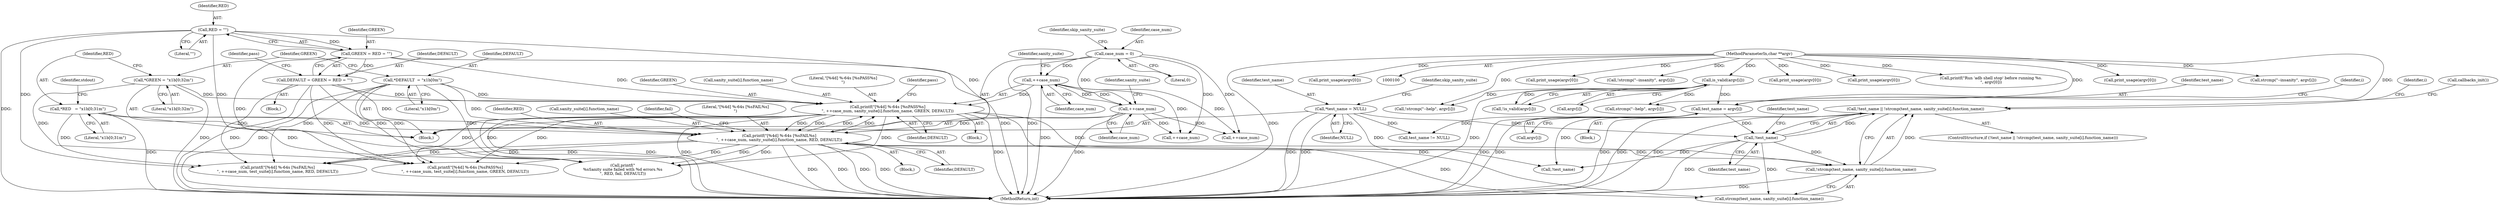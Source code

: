 digraph "0_Android_37c88107679d36c419572732b4af6e18bb2f7dce_5@API" {
"1000356" [label="(Call,!test_name || !strcmp(test_name, sanity_suite[i].function_name))"];
"1000357" [label="(Call,!test_name)"];
"1000179" [label="(Call,test_name = argv[i])"];
"1000151" [label="(Call,is_valid(argv[i]))"];
"1000102" [label="(MethodParameterIn,char **argv)"];
"1000105" [label="(Call,*test_name = NULL)"];
"1000359" [label="(Call,!strcmp(test_name, sanity_suite[i].function_name))"];
"1000372" [label="(Call,printf(\"[%4d] %-64s [%sPASS%s]\n\", ++case_num, sanity_suite[i].function_name, GREEN, DEFAULT))"];
"1000374" [label="(Call,++case_num)"];
"1000337" [label="(Call,case_num = 0)"];
"1000389" [label="(Call,++case_num)"];
"1000387" [label="(Call,printf(\"[%4d] %-64s [%sFAIL%s]\n\", ++case_num, sanity_suite[i].function_name, RED, DEFAULT))"];
"1000312" [label="(Call,*RED   = \"\x1b[0;31m\")"];
"1000325" [label="(Call,RED = \"\")"];
"1000304" [label="(Call,*DEFAULT  = \"\x1b[0m\")"];
"1000321" [label="(Call,DEFAULT = GREEN = RED = \"\")"];
"1000323" [label="(Call,GREEN = RED = \"\")"];
"1000308" [label="(Call,*GREEN = \"\x1b[0;32m\")"];
"1000396" [label="(Identifier,RED)"];
"1000381" [label="(Identifier,GREEN)"];
"1000180" [label="(Identifier,test_name)"];
"1000105" [label="(Call,*test_name = NULL)"];
"1000314" [label="(Literal,\"\x1b[0;31m\")"];
"1000330" [label="(Identifier,pass)"];
"1000103" [label="(Block,)"];
"1000386" [label="(Block,)"];
"1000150" [label="(Call,!is_valid(argv[i]))"];
"1000106" [label="(Identifier,test_name)"];
"1000378" [label="(Identifier,sanity_suite)"];
"1000342" [label="(Identifier,skip_sanity_suite)"];
"1000427" [label="(Call,!test_name)"];
"1000368" [label="(Call,callbacks_init())"];
"1000393" [label="(Identifier,sanity_suite)"];
"1000166" [label="(Call,test_name != NULL)"];
"1000181" [label="(Call,argv[i])"];
"1000121" [label="(Identifier,i)"];
"1000391" [label="(Call,sanity_suite[i].function_name)"];
"1000320" [label="(Block,)"];
"1000375" [label="(Identifier,case_num)"];
"1000325" [label="(Call,RED = \"\")"];
"1000312" [label="(Call,*RED   = \"\x1b[0;31m\")"];
"1000376" [label="(Call,sanity_suite[i].function_name)"];
"1000305" [label="(Identifier,DEFAULT)"];
"1000152" [label="(Call,argv[i])"];
"1000324" [label="(Identifier,GREEN)"];
"1000158" [label="(Call,print_usage(argv[0]))"];
"1000463" [label="(Call,++case_num)"];
"1000337" [label="(Call,case_num = 0)"];
"1000327" [label="(Literal,\"\")"];
"1000373" [label="(Literal,\"[%4d] %-64s [%sPASS%s]\n\")"];
"1000138" [label="(Call,!strcmp(\"--insanity\", argv[i]))"];
"1000323" [label="(Call,GREEN = RED = \"\")"];
"1000353" [label="(Identifier,i)"];
"1000110" [label="(Identifier,skip_sanity_suite)"];
"1000504" [label="(MethodReturn,int)"];
"1000387" [label="(Call,printf(\"[%4d] %-64s [%sFAIL%s]\n\", ++case_num, sanity_suite[i].function_name, RED, DEFAULT))"];
"1000374" [label="(Call,++case_num)"];
"1000308" [label="(Call,*GREEN = \"\x1b[0;32m\")"];
"1000151" [label="(Call,is_valid(argv[i]))"];
"1000206" [label="(Call,print_usage(argv[0]))"];
"1000254" [label="(Call,print_usage(argv[0]))"];
"1000397" [label="(Identifier,DEFAULT)"];
"1000357" [label="(Call,!test_name)"];
"1000356" [label="(Call,!test_name || !strcmp(test_name, sanity_suite[i].function_name))"];
"1000310" [label="(Literal,\"\x1b[0;32m\")"];
"1000382" [label="(Identifier,DEFAULT)"];
"1000107" [label="(Identifier,NULL)"];
"1000309" [label="(Identifier,GREEN)"];
"1000339" [label="(Literal,0)"];
"1000371" [label="(Block,)"];
"1000122" [label="(Block,)"];
"1000187" [label="(Call,printf(\"Run 'adb shell stop' before running %s.\n\", argv[0]))"];
"1000326" [label="(Identifier,RED)"];
"1000102" [label="(MethodParameterIn,char **argv)"];
"1000304" [label="(Call,*DEFAULT  = \"\x1b[0m\")"];
"1000360" [label="(Call,strcmp(test_name, sanity_suite[i].function_name))"];
"1000390" [label="(Identifier,case_num)"];
"1000338" [label="(Identifier,case_num)"];
"1000361" [label="(Identifier,test_name)"];
"1000124" [label="(Call,!strcmp(\"--help\", argv[i]))"];
"1000372" [label="(Call,printf(\"[%4d] %-64s [%sPASS%s]\n\", ++case_num, sanity_suite[i].function_name, GREEN, DEFAULT))"];
"1000399" [label="(Identifier,fail)"];
"1000446" [label="(Call,printf(\"[%4d] %-64s [%sPASS%s]\n\", ++case_num, test_suite[i].function_name, GREEN, DEFAULT))"];
"1000384" [label="(Identifier,pass)"];
"1000321" [label="(Call,DEFAULT = GREEN = RED = \"\")"];
"1000319" [label="(Identifier,stdout)"];
"1000359" [label="(Call,!strcmp(test_name, sanity_suite[i].function_name))"];
"1000355" [label="(ControlStructure,if (!test_name || !strcmp(test_name, sanity_suite[i].function_name)))"];
"1000406" [label="(Call,printf(\"\n%sSanity suite failed with %d errors.%s\n\", RED, fail, DEFAULT))"];
"1000131" [label="(Call,print_usage(argv[0]))"];
"1000313" [label="(Identifier,RED)"];
"1000448" [label="(Call,++case_num)"];
"1000125" [label="(Call,strcmp(\"--help\", argv[i]))"];
"1000306" [label="(Literal,\"\x1b[0m\")"];
"1000139" [label="(Call,strcmp(\"--insanity\", argv[i]))"];
"1000461" [label="(Call,printf(\"[%4d] %-64s [%sFAIL%s]\n\", ++case_num, test_suite[i].function_name, RED, DEFAULT))"];
"1000322" [label="(Identifier,DEFAULT)"];
"1000388" [label="(Literal,\"[%4d] %-64s [%sFAIL%s]\n\")"];
"1000389" [label="(Call,++case_num)"];
"1000179" [label="(Call,test_name = argv[i])"];
"1000172" [label="(Call,print_usage(argv[0]))"];
"1000358" [label="(Identifier,test_name)"];
"1000356" -> "1000355"  [label="AST: "];
"1000356" -> "1000357"  [label="CFG: "];
"1000356" -> "1000359"  [label="CFG: "];
"1000357" -> "1000356"  [label="AST: "];
"1000359" -> "1000356"  [label="AST: "];
"1000368" -> "1000356"  [label="CFG: "];
"1000353" -> "1000356"  [label="CFG: "];
"1000356" -> "1000504"  [label="DDG: "];
"1000356" -> "1000504"  [label="DDG: "];
"1000356" -> "1000504"  [label="DDG: "];
"1000357" -> "1000356"  [label="DDG: "];
"1000359" -> "1000356"  [label="DDG: "];
"1000357" -> "1000358"  [label="CFG: "];
"1000358" -> "1000357"  [label="AST: "];
"1000361" -> "1000357"  [label="CFG: "];
"1000357" -> "1000504"  [label="DDG: "];
"1000179" -> "1000357"  [label="DDG: "];
"1000105" -> "1000357"  [label="DDG: "];
"1000357" -> "1000359"  [label="DDG: "];
"1000357" -> "1000360"  [label="DDG: "];
"1000357" -> "1000427"  [label="DDG: "];
"1000179" -> "1000122"  [label="AST: "];
"1000179" -> "1000181"  [label="CFG: "];
"1000180" -> "1000179"  [label="AST: "];
"1000181" -> "1000179"  [label="AST: "];
"1000121" -> "1000179"  [label="CFG: "];
"1000179" -> "1000504"  [label="DDG: "];
"1000179" -> "1000504"  [label="DDG: "];
"1000179" -> "1000166"  [label="DDG: "];
"1000151" -> "1000179"  [label="DDG: "];
"1000102" -> "1000179"  [label="DDG: "];
"1000179" -> "1000427"  [label="DDG: "];
"1000151" -> "1000150"  [label="AST: "];
"1000151" -> "1000152"  [label="CFG: "];
"1000152" -> "1000151"  [label="AST: "];
"1000150" -> "1000151"  [label="CFG: "];
"1000151" -> "1000504"  [label="DDG: "];
"1000151" -> "1000124"  [label="DDG: "];
"1000151" -> "1000125"  [label="DDG: "];
"1000151" -> "1000150"  [label="DDG: "];
"1000102" -> "1000151"  [label="DDG: "];
"1000102" -> "1000100"  [label="AST: "];
"1000102" -> "1000504"  [label="DDG: "];
"1000102" -> "1000124"  [label="DDG: "];
"1000102" -> "1000125"  [label="DDG: "];
"1000102" -> "1000131"  [label="DDG: "];
"1000102" -> "1000138"  [label="DDG: "];
"1000102" -> "1000139"  [label="DDG: "];
"1000102" -> "1000158"  [label="DDG: "];
"1000102" -> "1000172"  [label="DDG: "];
"1000102" -> "1000187"  [label="DDG: "];
"1000102" -> "1000206"  [label="DDG: "];
"1000102" -> "1000254"  [label="DDG: "];
"1000105" -> "1000103"  [label="AST: "];
"1000105" -> "1000107"  [label="CFG: "];
"1000106" -> "1000105"  [label="AST: "];
"1000107" -> "1000105"  [label="AST: "];
"1000110" -> "1000105"  [label="CFG: "];
"1000105" -> "1000504"  [label="DDG: "];
"1000105" -> "1000504"  [label="DDG: "];
"1000105" -> "1000166"  [label="DDG: "];
"1000105" -> "1000427"  [label="DDG: "];
"1000359" -> "1000360"  [label="CFG: "];
"1000360" -> "1000359"  [label="AST: "];
"1000359" -> "1000504"  [label="DDG: "];
"1000372" -> "1000359"  [label="DDG: "];
"1000387" -> "1000359"  [label="DDG: "];
"1000372" -> "1000371"  [label="AST: "];
"1000372" -> "1000382"  [label="CFG: "];
"1000373" -> "1000372"  [label="AST: "];
"1000374" -> "1000372"  [label="AST: "];
"1000376" -> "1000372"  [label="AST: "];
"1000381" -> "1000372"  [label="AST: "];
"1000382" -> "1000372"  [label="AST: "];
"1000384" -> "1000372"  [label="CFG: "];
"1000372" -> "1000504"  [label="DDG: "];
"1000372" -> "1000504"  [label="DDG: "];
"1000372" -> "1000504"  [label="DDG: "];
"1000372" -> "1000504"  [label="DDG: "];
"1000372" -> "1000360"  [label="DDG: "];
"1000374" -> "1000372"  [label="DDG: "];
"1000387" -> "1000372"  [label="DDG: "];
"1000387" -> "1000372"  [label="DDG: "];
"1000308" -> "1000372"  [label="DDG: "];
"1000323" -> "1000372"  [label="DDG: "];
"1000304" -> "1000372"  [label="DDG: "];
"1000321" -> "1000372"  [label="DDG: "];
"1000372" -> "1000387"  [label="DDG: "];
"1000372" -> "1000387"  [label="DDG: "];
"1000372" -> "1000406"  [label="DDG: "];
"1000372" -> "1000446"  [label="DDG: "];
"1000372" -> "1000446"  [label="DDG: "];
"1000372" -> "1000461"  [label="DDG: "];
"1000374" -> "1000375"  [label="CFG: "];
"1000375" -> "1000374"  [label="AST: "];
"1000378" -> "1000374"  [label="CFG: "];
"1000374" -> "1000504"  [label="DDG: "];
"1000337" -> "1000374"  [label="DDG: "];
"1000389" -> "1000374"  [label="DDG: "];
"1000374" -> "1000389"  [label="DDG: "];
"1000374" -> "1000448"  [label="DDG: "];
"1000374" -> "1000463"  [label="DDG: "];
"1000337" -> "1000103"  [label="AST: "];
"1000337" -> "1000339"  [label="CFG: "];
"1000338" -> "1000337"  [label="AST: "];
"1000339" -> "1000337"  [label="AST: "];
"1000342" -> "1000337"  [label="CFG: "];
"1000337" -> "1000504"  [label="DDG: "];
"1000337" -> "1000389"  [label="DDG: "];
"1000337" -> "1000448"  [label="DDG: "];
"1000337" -> "1000463"  [label="DDG: "];
"1000389" -> "1000387"  [label="AST: "];
"1000389" -> "1000390"  [label="CFG: "];
"1000390" -> "1000389"  [label="AST: "];
"1000393" -> "1000389"  [label="CFG: "];
"1000389" -> "1000504"  [label="DDG: "];
"1000389" -> "1000387"  [label="DDG: "];
"1000389" -> "1000448"  [label="DDG: "];
"1000389" -> "1000463"  [label="DDG: "];
"1000387" -> "1000386"  [label="AST: "];
"1000387" -> "1000397"  [label="CFG: "];
"1000388" -> "1000387"  [label="AST: "];
"1000391" -> "1000387"  [label="AST: "];
"1000396" -> "1000387"  [label="AST: "];
"1000397" -> "1000387"  [label="AST: "];
"1000399" -> "1000387"  [label="CFG: "];
"1000387" -> "1000504"  [label="DDG: "];
"1000387" -> "1000504"  [label="DDG: "];
"1000387" -> "1000504"  [label="DDG: "];
"1000387" -> "1000504"  [label="DDG: "];
"1000387" -> "1000360"  [label="DDG: "];
"1000312" -> "1000387"  [label="DDG: "];
"1000325" -> "1000387"  [label="DDG: "];
"1000304" -> "1000387"  [label="DDG: "];
"1000321" -> "1000387"  [label="DDG: "];
"1000387" -> "1000406"  [label="DDG: "];
"1000387" -> "1000406"  [label="DDG: "];
"1000387" -> "1000446"  [label="DDG: "];
"1000387" -> "1000461"  [label="DDG: "];
"1000387" -> "1000461"  [label="DDG: "];
"1000312" -> "1000103"  [label="AST: "];
"1000312" -> "1000314"  [label="CFG: "];
"1000313" -> "1000312"  [label="AST: "];
"1000314" -> "1000312"  [label="AST: "];
"1000319" -> "1000312"  [label="CFG: "];
"1000312" -> "1000504"  [label="DDG: "];
"1000312" -> "1000406"  [label="DDG: "];
"1000312" -> "1000461"  [label="DDG: "];
"1000325" -> "1000323"  [label="AST: "];
"1000325" -> "1000327"  [label="CFG: "];
"1000326" -> "1000325"  [label="AST: "];
"1000327" -> "1000325"  [label="AST: "];
"1000323" -> "1000325"  [label="CFG: "];
"1000325" -> "1000504"  [label="DDG: "];
"1000325" -> "1000323"  [label="DDG: "];
"1000325" -> "1000406"  [label="DDG: "];
"1000325" -> "1000461"  [label="DDG: "];
"1000304" -> "1000103"  [label="AST: "];
"1000304" -> "1000306"  [label="CFG: "];
"1000305" -> "1000304"  [label="AST: "];
"1000306" -> "1000304"  [label="AST: "];
"1000309" -> "1000304"  [label="CFG: "];
"1000304" -> "1000504"  [label="DDG: "];
"1000304" -> "1000406"  [label="DDG: "];
"1000304" -> "1000446"  [label="DDG: "];
"1000304" -> "1000461"  [label="DDG: "];
"1000321" -> "1000320"  [label="AST: "];
"1000321" -> "1000323"  [label="CFG: "];
"1000322" -> "1000321"  [label="AST: "];
"1000323" -> "1000321"  [label="AST: "];
"1000330" -> "1000321"  [label="CFG: "];
"1000321" -> "1000504"  [label="DDG: "];
"1000323" -> "1000321"  [label="DDG: "];
"1000321" -> "1000406"  [label="DDG: "];
"1000321" -> "1000446"  [label="DDG: "];
"1000321" -> "1000461"  [label="DDG: "];
"1000324" -> "1000323"  [label="AST: "];
"1000323" -> "1000504"  [label="DDG: "];
"1000323" -> "1000446"  [label="DDG: "];
"1000308" -> "1000103"  [label="AST: "];
"1000308" -> "1000310"  [label="CFG: "];
"1000309" -> "1000308"  [label="AST: "];
"1000310" -> "1000308"  [label="AST: "];
"1000313" -> "1000308"  [label="CFG: "];
"1000308" -> "1000504"  [label="DDG: "];
"1000308" -> "1000446"  [label="DDG: "];
}
